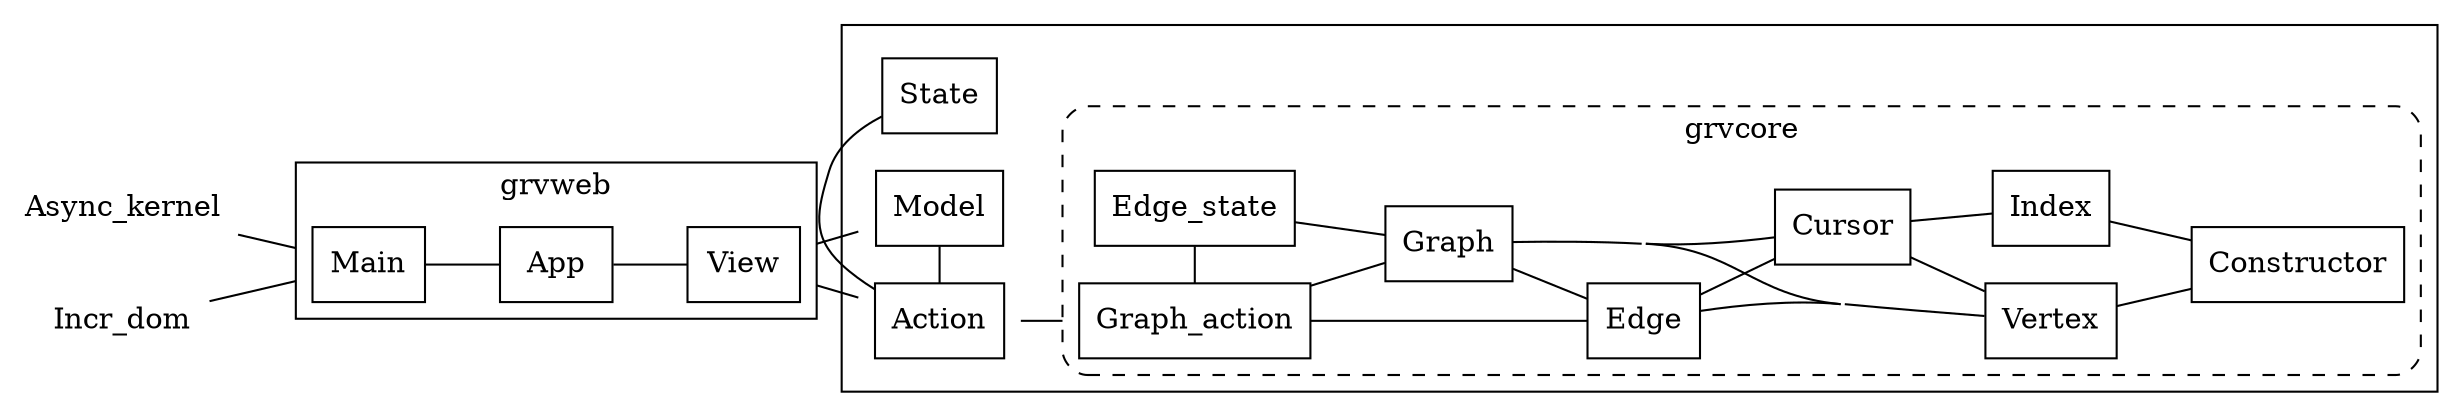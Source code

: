 graph G {
  rankdir=LR
  compound=true
  splines=true
  concentrate=true

  node [shape=none]

  {rank=same; Async_kernel; Incr_dom}

  node [shape=box]

  Grap [label="Graph"]
  Edg [label="Edge"]
  Verte [label="Vertex"]

  subgraph cluster_web {
    label="grvweb"
    App; Main; View
  }

  subgraph cluster_whole_core {

  subgraph cluster_mid {
    style="invis"
    {rank=min; Action; Model; State}
    Action -- {Model; State}
  }

  subgraph cluster_core {
    label="grvcore"
    style="dashed,rounded"
    {rank=min; Graph_action; Edge_state}
    {rank=same; Verte; Index}
    Grap; Edg; Edge_state; Graph_action; Verte; Constructor; Cursor; Index
  }
  
  }

  {Async_kernel; Incr_dom} -- Main [lhead=cluster_web]
  View -- {Action; Model} [ltail=cluster_web; lhead=cluster_mid]
  Action -- Graph_action [ltail=cluster_mid; lhead=cluster_core]

  Main -- App -- View

  Grap -- {Verte; Cursor; Edg; Edge_state}

  {Verte; Index} -- Constructor

  Cursor -- {Verte; Index}

  Edg -- {Verte; Cursor}

  Graph_action -- {Edg; Edge_state; Grap}

}
